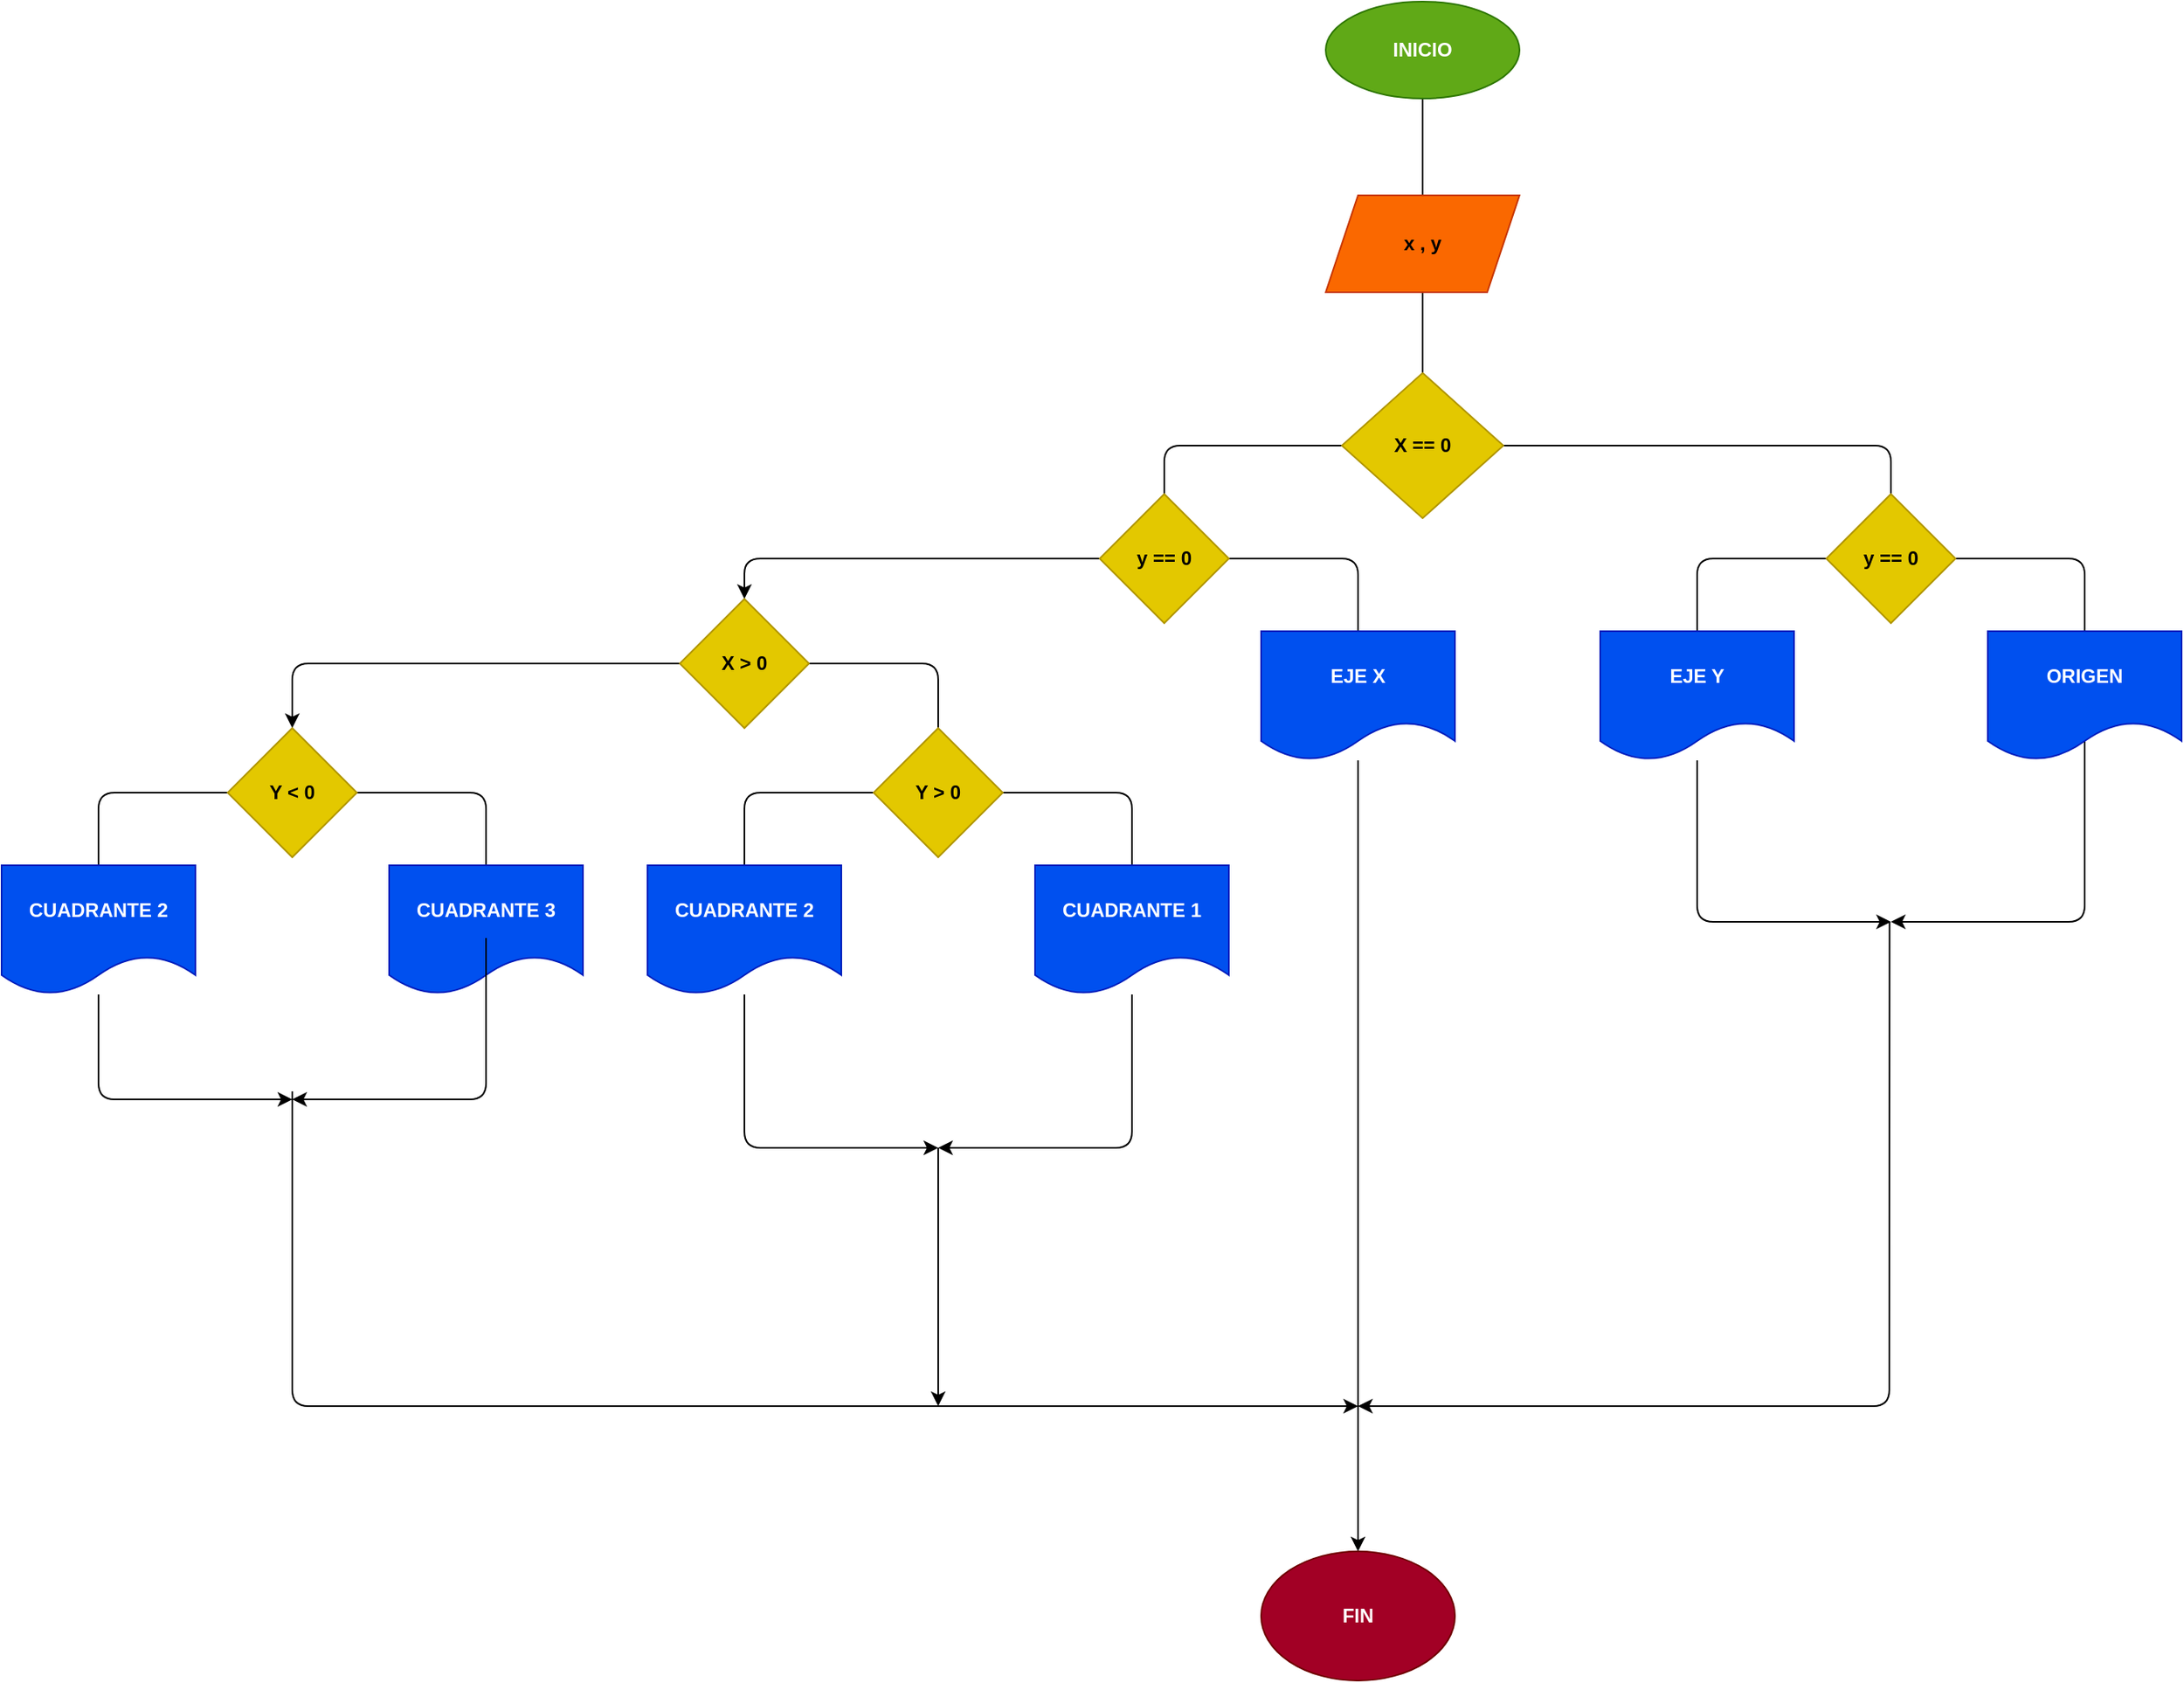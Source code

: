 <mxfile>
    <diagram id="qg5vgmULg2In941PDgau" name="Página-1">
        <mxGraphModel dx="1526" dy="408" grid="1" gridSize="10" guides="1" tooltips="1" connect="1" arrows="1" fold="1" page="1" pageScale="1" pageWidth="827" pageHeight="1169" math="0" shadow="0">
            <root>
                <mxCell id="0"/>
                <mxCell id="1" parent="0"/>
                <mxCell id="3" style="edgeStyle=none;html=1;" edge="1" parent="1" source="2">
                    <mxGeometry relative="1" as="geometry">
                        <mxPoint x="200" y="160" as="targetPoint"/>
                    </mxGeometry>
                </mxCell>
                <mxCell id="2" value="&lt;b&gt;INICIO&lt;/b&gt;" style="ellipse;whiteSpace=wrap;html=1;fillColor=#60a917;fontColor=#ffffff;strokeColor=#2D7600;" vertex="1" parent="1">
                    <mxGeometry x="140" y="30" width="120" height="60" as="geometry"/>
                </mxCell>
                <mxCell id="6" style="edgeStyle=none;html=1;" edge="1" parent="1" source="5">
                    <mxGeometry relative="1" as="geometry">
                        <mxPoint x="200" y="280" as="targetPoint"/>
                    </mxGeometry>
                </mxCell>
                <mxCell id="5" value="&lt;b&gt;x , y&lt;/b&gt;" style="shape=parallelogram;perimeter=parallelogramPerimeter;whiteSpace=wrap;html=1;fixedSize=1;fillColor=#fa6800;fontColor=#000000;strokeColor=#C73500;" vertex="1" parent="1">
                    <mxGeometry x="140" y="150" width="120" height="60" as="geometry"/>
                </mxCell>
                <mxCell id="11" style="edgeStyle=none;html=1;exitX=1;exitY=0.5;exitDx=0;exitDy=0;" edge="1" parent="1" source="8">
                    <mxGeometry relative="1" as="geometry">
                        <mxPoint x="490" y="355" as="targetPoint"/>
                        <mxPoint x="380" y="300" as="sourcePoint"/>
                        <Array as="points">
                            <mxPoint x="490" y="305"/>
                        </Array>
                    </mxGeometry>
                </mxCell>
                <mxCell id="12" style="edgeStyle=none;html=1;" edge="1" parent="1" source="8">
                    <mxGeometry relative="1" as="geometry">
                        <mxPoint x="40" y="360" as="targetPoint"/>
                        <Array as="points">
                            <mxPoint x="40" y="305"/>
                        </Array>
                    </mxGeometry>
                </mxCell>
                <mxCell id="8" value="&lt;b&gt;X == 0&lt;/b&gt;" style="rhombus;whiteSpace=wrap;html=1;fillColor=#e3c800;fontColor=#000000;strokeColor=#B09500;" vertex="1" parent="1">
                    <mxGeometry x="150" y="260" width="100" height="90" as="geometry"/>
                </mxCell>
                <mxCell id="14" style="edgeStyle=none;html=1;" edge="1" parent="1" source="13">
                    <mxGeometry relative="1" as="geometry">
                        <mxPoint x="610" y="435" as="targetPoint"/>
                        <Array as="points">
                            <mxPoint x="610" y="375"/>
                        </Array>
                    </mxGeometry>
                </mxCell>
                <mxCell id="16" style="edgeStyle=none;html=1;" edge="1" parent="1" source="13">
                    <mxGeometry relative="1" as="geometry">
                        <mxPoint x="370" y="435" as="targetPoint"/>
                        <Array as="points">
                            <mxPoint x="370" y="375"/>
                        </Array>
                    </mxGeometry>
                </mxCell>
                <mxCell id="13" value="&lt;b&gt;y == 0&lt;/b&gt;" style="rhombus;whiteSpace=wrap;html=1;fillColor=#e3c800;fontColor=#000000;strokeColor=#B09500;" vertex="1" parent="1">
                    <mxGeometry x="450" y="335" width="80" height="80" as="geometry"/>
                </mxCell>
                <mxCell id="53" style="edgeStyle=none;html=1;exitX=0.5;exitY=0;exitDx=0;exitDy=0;" edge="1" parent="1" source="18">
                    <mxGeometry relative="1" as="geometry">
                        <mxPoint x="490" y="600" as="targetPoint"/>
                        <mxPoint x="420" y="600.0" as="sourcePoint"/>
                        <Array as="points">
                            <mxPoint x="610" y="600"/>
                        </Array>
                    </mxGeometry>
                </mxCell>
                <mxCell id="70" style="edgeStyle=none;html=1;" edge="1" parent="1" source="17">
                    <mxGeometry relative="1" as="geometry">
                        <mxPoint x="490" y="600" as="targetPoint"/>
                        <Array as="points">
                            <mxPoint x="370" y="600"/>
                        </Array>
                    </mxGeometry>
                </mxCell>
                <mxCell id="17" value="&lt;b&gt;EJE Y&lt;/b&gt;" style="shape=document;whiteSpace=wrap;html=1;boundedLbl=1;fillColor=#0050ef;fontColor=#ffffff;strokeColor=#001DBC;" vertex="1" parent="1">
                    <mxGeometry x="310" y="420" width="120" height="80" as="geometry"/>
                </mxCell>
                <mxCell id="18" value="&lt;b&gt;ORIGEN&lt;/b&gt;" style="shape=document;whiteSpace=wrap;html=1;boundedLbl=1;fillColor=#0050ef;fontColor=#ffffff;strokeColor=#001DBC;" vertex="1" parent="1">
                    <mxGeometry x="550" y="420" width="120" height="80" as="geometry"/>
                </mxCell>
                <mxCell id="23" style="edgeStyle=none;html=1;" edge="1" source="25" parent="1">
                    <mxGeometry relative="1" as="geometry">
                        <mxPoint x="160" y="435" as="targetPoint"/>
                        <Array as="points">
                            <mxPoint x="160" y="375"/>
                        </Array>
                    </mxGeometry>
                </mxCell>
                <mxCell id="24" style="edgeStyle=none;html=1;entryX=0.5;entryY=0;entryDx=0;entryDy=0;" edge="1" source="25" parent="1" target="30">
                    <mxGeometry relative="1" as="geometry">
                        <mxPoint x="-120" y="410" as="targetPoint"/>
                        <Array as="points">
                            <mxPoint x="-220" y="375"/>
                        </Array>
                    </mxGeometry>
                </mxCell>
                <mxCell id="25" value="&lt;b&gt;y == 0&lt;/b&gt;" style="rhombus;whiteSpace=wrap;html=1;fillColor=#e3c800;fontColor=#000000;strokeColor=#B09500;" vertex="1" parent="1">
                    <mxGeometry y="335" width="80" height="80" as="geometry"/>
                </mxCell>
                <mxCell id="56" style="edgeStyle=none;html=1;" edge="1" parent="1" source="27" target="69">
                    <mxGeometry relative="1" as="geometry">
                        <mxPoint x="160" y="1030" as="targetPoint"/>
                    </mxGeometry>
                </mxCell>
                <mxCell id="27" value="&lt;b&gt;EJE X&lt;/b&gt;" style="shape=document;whiteSpace=wrap;html=1;boundedLbl=1;fillColor=#0050ef;fontColor=#ffffff;strokeColor=#001DBC;" vertex="1" parent="1">
                    <mxGeometry x="100" y="420" width="120" height="80" as="geometry"/>
                </mxCell>
                <mxCell id="28" style="edgeStyle=none;html=1;" edge="1" source="30" parent="1">
                    <mxGeometry relative="1" as="geometry">
                        <mxPoint x="-100" y="500" as="targetPoint"/>
                        <Array as="points">
                            <mxPoint x="-100" y="440"/>
                        </Array>
                    </mxGeometry>
                </mxCell>
                <mxCell id="29" style="edgeStyle=none;html=1;entryX=0.5;entryY=0;entryDx=0;entryDy=0;" edge="1" source="30" parent="1" target="37">
                    <mxGeometry relative="1" as="geometry">
                        <mxPoint x="-340" y="485.0" as="targetPoint"/>
                        <Array as="points">
                            <mxPoint x="-500" y="440"/>
                        </Array>
                    </mxGeometry>
                </mxCell>
                <mxCell id="30" value="&lt;b&gt;X &amp;gt; 0&lt;/b&gt;" style="rhombus;whiteSpace=wrap;html=1;fillColor=#e3c800;fontColor=#000000;strokeColor=#B09500;" vertex="1" parent="1">
                    <mxGeometry x="-260" y="400" width="80" height="80" as="geometry"/>
                </mxCell>
                <mxCell id="35" style="edgeStyle=none;html=1;" edge="1" source="37" parent="1">
                    <mxGeometry relative="1" as="geometry">
                        <mxPoint x="-380" y="580" as="targetPoint"/>
                        <Array as="points">
                            <mxPoint x="-380" y="520"/>
                        </Array>
                    </mxGeometry>
                </mxCell>
                <mxCell id="36" style="edgeStyle=none;html=1;" edge="1" source="37" parent="1">
                    <mxGeometry relative="1" as="geometry">
                        <mxPoint x="-620" y="580" as="targetPoint"/>
                        <Array as="points">
                            <mxPoint x="-620" y="520"/>
                        </Array>
                    </mxGeometry>
                </mxCell>
                <mxCell id="37" value="&lt;b&gt;Y &amp;lt; 0&lt;/b&gt;" style="rhombus;whiteSpace=wrap;html=1;fillColor=#e3c800;fontColor=#000000;strokeColor=#B09500;" vertex="1" parent="1">
                    <mxGeometry x="-540" y="480" width="80" height="80" as="geometry"/>
                </mxCell>
                <mxCell id="66" style="edgeStyle=none;html=1;" edge="1" parent="1" source="38">
                    <mxGeometry relative="1" as="geometry">
                        <mxPoint x="-500" y="710" as="targetPoint"/>
                        <Array as="points">
                            <mxPoint x="-620" y="710"/>
                        </Array>
                    </mxGeometry>
                </mxCell>
                <mxCell id="38" value="&lt;b&gt;CUADRANTE 2&lt;/b&gt;" style="shape=document;whiteSpace=wrap;html=1;boundedLbl=1;fillColor=#0050ef;fontColor=#ffffff;strokeColor=#001DBC;" vertex="1" parent="1">
                    <mxGeometry x="-680" y="565" width="120" height="80" as="geometry"/>
                </mxCell>
                <mxCell id="39" value="&lt;b&gt;CUADRANTE 3&lt;/b&gt;" style="shape=document;whiteSpace=wrap;html=1;boundedLbl=1;fillColor=#0050ef;fontColor=#ffffff;strokeColor=#001DBC;" vertex="1" parent="1">
                    <mxGeometry x="-440" y="565" width="120" height="80" as="geometry"/>
                </mxCell>
                <mxCell id="45" style="edgeStyle=none;html=1;" edge="1" source="47" parent="1">
                    <mxGeometry relative="1" as="geometry">
                        <mxPoint x="20" y="580" as="targetPoint"/>
                        <Array as="points">
                            <mxPoint x="20" y="520"/>
                        </Array>
                    </mxGeometry>
                </mxCell>
                <mxCell id="46" style="edgeStyle=none;html=1;" edge="1" source="47" parent="1">
                    <mxGeometry relative="1" as="geometry">
                        <mxPoint x="-220" y="580" as="targetPoint"/>
                        <Array as="points">
                            <mxPoint x="-220" y="520"/>
                        </Array>
                    </mxGeometry>
                </mxCell>
                <mxCell id="47" value="&lt;b&gt;Y &amp;gt; 0&lt;/b&gt;" style="rhombus;whiteSpace=wrap;html=1;fillColor=#e3c800;fontColor=#000000;strokeColor=#B09500;" vertex="1" parent="1">
                    <mxGeometry x="-140" y="480" width="80" height="80" as="geometry"/>
                </mxCell>
                <mxCell id="68" style="edgeStyle=none;html=1;" edge="1" parent="1" source="48">
                    <mxGeometry relative="1" as="geometry">
                        <mxPoint x="-100.0" y="740" as="targetPoint"/>
                        <Array as="points">
                            <mxPoint x="-220" y="740"/>
                        </Array>
                    </mxGeometry>
                </mxCell>
                <mxCell id="48" value="&lt;b&gt;CUADRANTE 2&lt;/b&gt;" style="shape=document;whiteSpace=wrap;html=1;boundedLbl=1;fillColor=#0050ef;fontColor=#ffffff;strokeColor=#001DBC;" vertex="1" parent="1">
                    <mxGeometry x="-280" y="565" width="120" height="80" as="geometry"/>
                </mxCell>
                <mxCell id="57" style="edgeStyle=none;html=1;" edge="1" parent="1" source="49">
                    <mxGeometry relative="1" as="geometry">
                        <mxPoint x="-100" y="740" as="targetPoint"/>
                        <Array as="points">
                            <mxPoint x="20" y="740"/>
                        </Array>
                    </mxGeometry>
                </mxCell>
                <mxCell id="49" value="&lt;b&gt;CUADRANTE 1&lt;/b&gt;" style="shape=document;whiteSpace=wrap;html=1;boundedLbl=1;fillColor=#0050ef;fontColor=#ffffff;strokeColor=#001DBC;" vertex="1" parent="1">
                    <mxGeometry x="-40" y="565" width="120" height="80" as="geometry"/>
                </mxCell>
                <mxCell id="55" value="" style="edgeStyle=none;orthogonalLoop=1;jettySize=auto;html=1;" edge="1" parent="1">
                    <mxGeometry width="100" relative="1" as="geometry">
                        <mxPoint x="489.17" y="600" as="sourcePoint"/>
                        <mxPoint x="160" y="900" as="targetPoint"/>
                        <Array as="points">
                            <mxPoint x="489" y="900"/>
                        </Array>
                    </mxGeometry>
                </mxCell>
                <mxCell id="61" value="" style="edgeStyle=none;orthogonalLoop=1;jettySize=auto;html=1;" edge="1" parent="1">
                    <mxGeometry width="100" relative="1" as="geometry">
                        <mxPoint x="-100" y="740" as="sourcePoint"/>
                        <mxPoint x="-100" y="900" as="targetPoint"/>
                        <Array as="points">
                            <mxPoint x="-100" y="750"/>
                        </Array>
                    </mxGeometry>
                </mxCell>
                <mxCell id="62" style="edgeStyle=none;html=1;" edge="1" parent="1">
                    <mxGeometry relative="1" as="geometry">
                        <mxPoint x="-380" y="610" as="sourcePoint"/>
                        <mxPoint x="-500" y="710" as="targetPoint"/>
                        <Array as="points">
                            <mxPoint x="-380" y="710"/>
                        </Array>
                    </mxGeometry>
                </mxCell>
                <mxCell id="63" value="" style="edgeStyle=none;orthogonalLoop=1;jettySize=auto;html=1;" edge="1" parent="1">
                    <mxGeometry width="100" relative="1" as="geometry">
                        <mxPoint x="-500" y="705" as="sourcePoint"/>
                        <mxPoint x="160" y="900" as="targetPoint"/>
                        <Array as="points">
                            <mxPoint x="-500" y="900"/>
                        </Array>
                    </mxGeometry>
                </mxCell>
                <mxCell id="69" value="&lt;b&gt;FIN&lt;/b&gt;" style="ellipse;whiteSpace=wrap;html=1;fillColor=#a20025;fontColor=#ffffff;strokeColor=#6F0000;" vertex="1" parent="1">
                    <mxGeometry x="100" y="990" width="120" height="80" as="geometry"/>
                </mxCell>
            </root>
        </mxGraphModel>
    </diagram>
</mxfile>